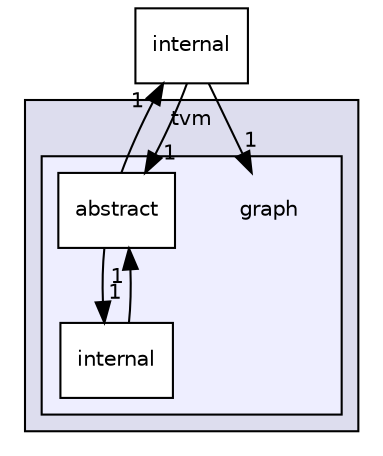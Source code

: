 digraph "include/tvm/graph" {
  compound=true
  node [ fontsize="10", fontname="Helvetica"];
  edge [ labelfontsize="10", labelfontname="Helvetica"];
  subgraph clusterdir_b4c7d8e826c599ba55146c099a14beb5 {
    graph [ bgcolor="#ddddee", pencolor="black", label="tvm" fontname="Helvetica", fontsize="10", URL="dir_b4c7d8e826c599ba55146c099a14beb5.html"]
  subgraph clusterdir_df8c49de760ace615969b0dd6b4dc6c3 {
    graph [ bgcolor="#eeeeff", pencolor="black", label="" URL="dir_df8c49de760ace615969b0dd6b4dc6c3.html"];
    dir_df8c49de760ace615969b0dd6b4dc6c3 [shape=plaintext label="graph"];
    dir_29d37a9e9a314fc20511f620f3501246 [shape=box label="abstract" color="black" fillcolor="white" style="filled" URL="dir_29d37a9e9a314fc20511f620f3501246.html"];
    dir_837d8a3d1902506d0e43b20c8e2d565a [shape=box label="internal" color="black" fillcolor="white" style="filled" URL="dir_837d8a3d1902506d0e43b20c8e2d565a.html"];
  }
  }
  dir_020a04e36825fdb5d137e6f4f382bacd [shape=box label="internal" URL="dir_020a04e36825fdb5d137e6f4f382bacd.html"];
  dir_020a04e36825fdb5d137e6f4f382bacd->dir_df8c49de760ace615969b0dd6b4dc6c3 [headlabel="1", labeldistance=1.5 headhref="dir_000007_000017.html"];
  dir_020a04e36825fdb5d137e6f4f382bacd->dir_29d37a9e9a314fc20511f620f3501246 [headlabel="1", labeldistance=1.5 headhref="dir_000007_000018.html"];
  dir_29d37a9e9a314fc20511f620f3501246->dir_020a04e36825fdb5d137e6f4f382bacd [headlabel="1", labeldistance=1.5 headhref="dir_000018_000007.html"];
  dir_29d37a9e9a314fc20511f620f3501246->dir_837d8a3d1902506d0e43b20c8e2d565a [headlabel="1", labeldistance=1.5 headhref="dir_000018_000019.html"];
  dir_837d8a3d1902506d0e43b20c8e2d565a->dir_29d37a9e9a314fc20511f620f3501246 [headlabel="1", labeldistance=1.5 headhref="dir_000019_000018.html"];
}

